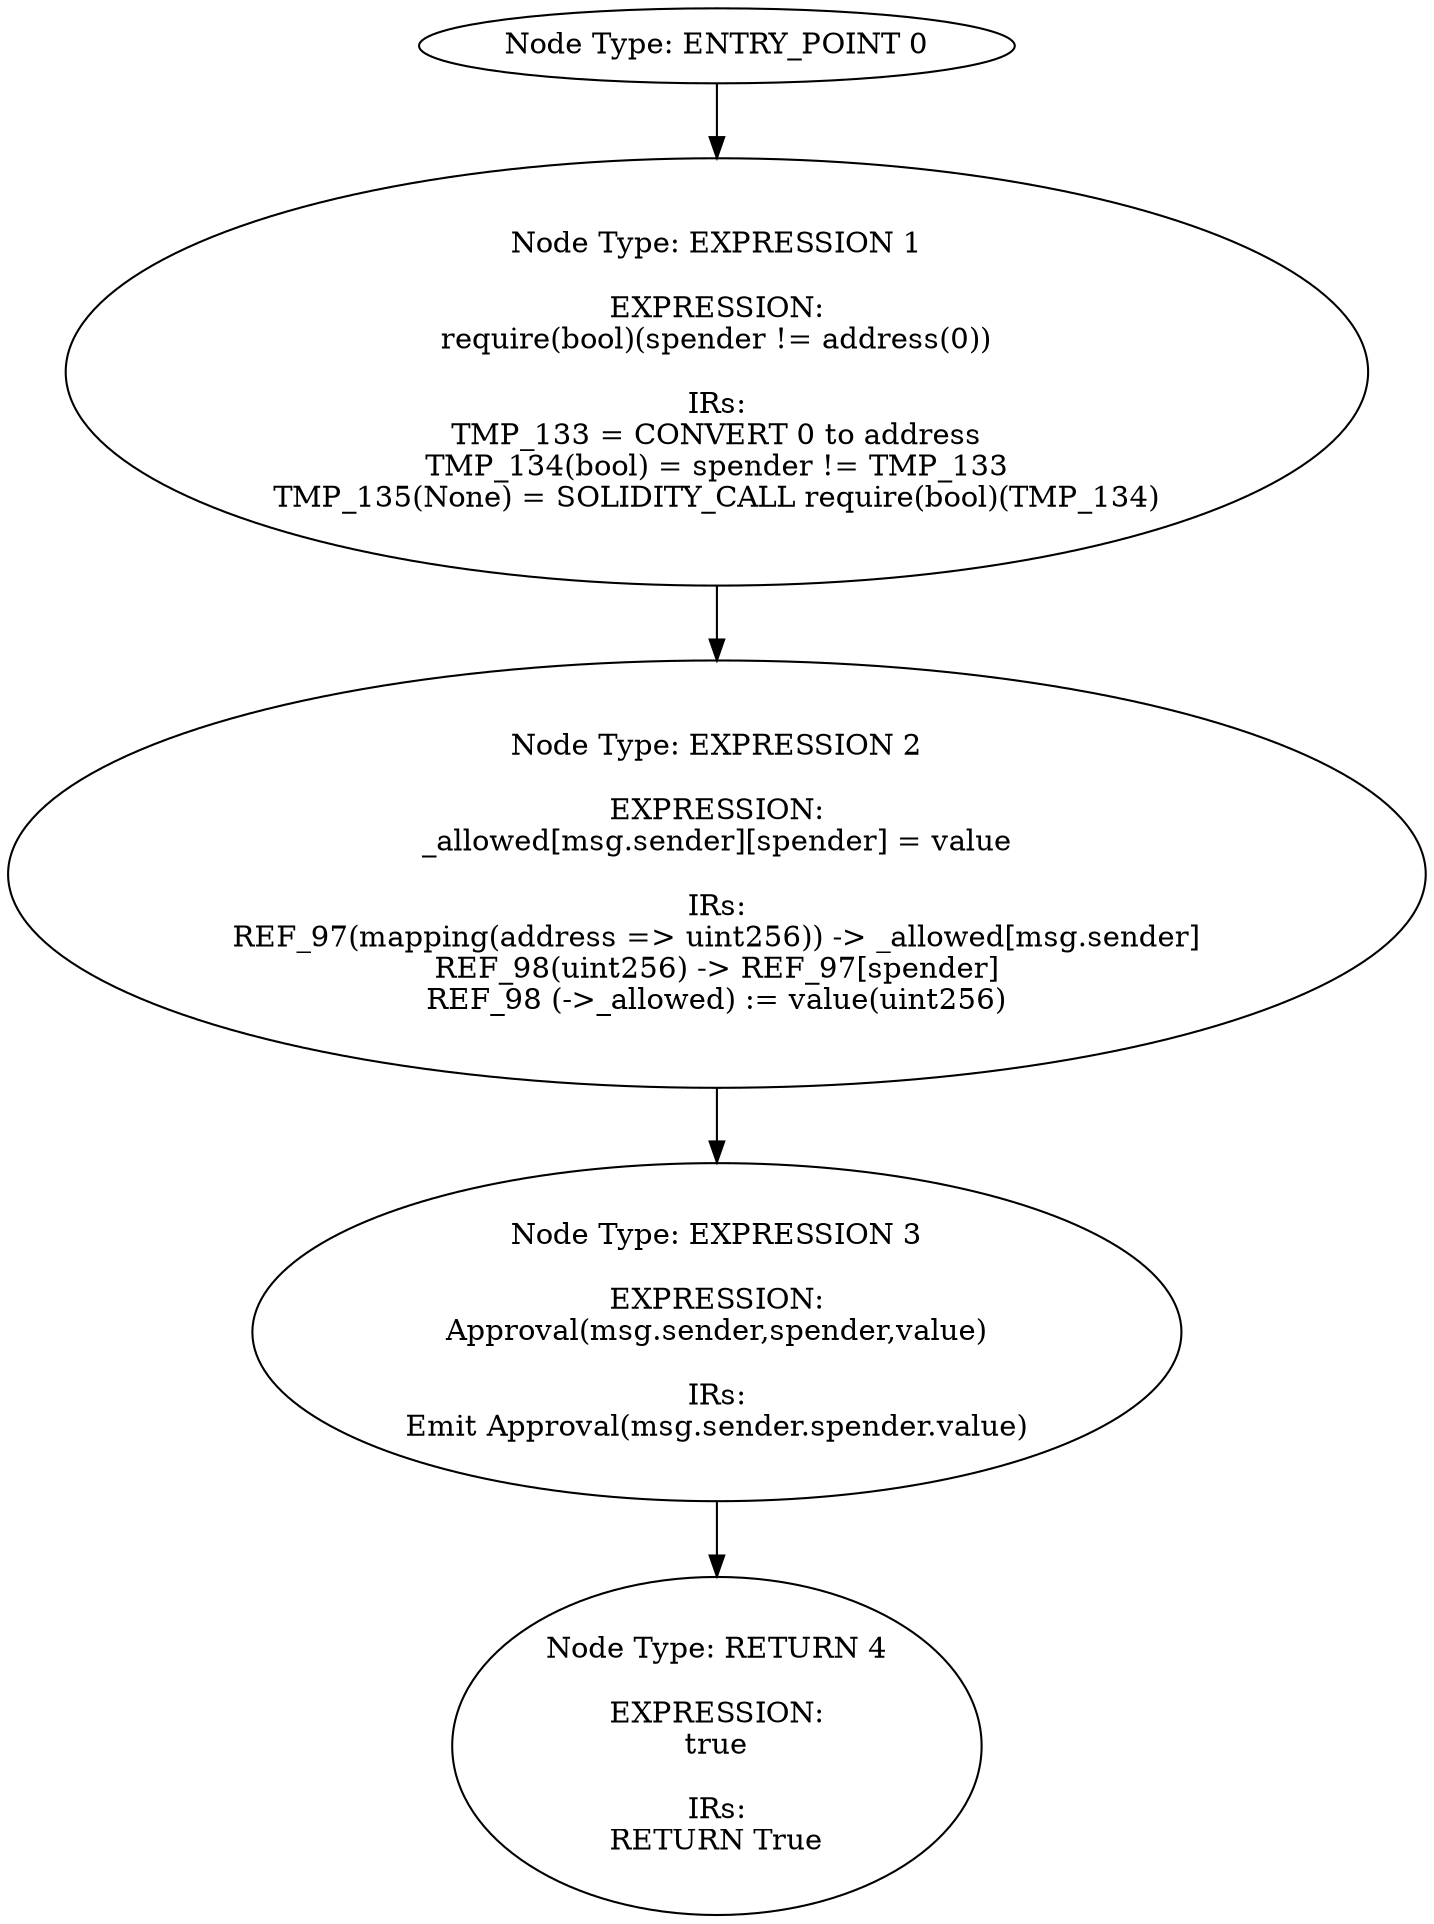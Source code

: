 digraph{
0[label="Node Type: ENTRY_POINT 0
"];
0->1;
1[label="Node Type: EXPRESSION 1

EXPRESSION:
require(bool)(spender != address(0))

IRs:
TMP_133 = CONVERT 0 to address
TMP_134(bool) = spender != TMP_133
TMP_135(None) = SOLIDITY_CALL require(bool)(TMP_134)"];
1->2;
2[label="Node Type: EXPRESSION 2

EXPRESSION:
_allowed[msg.sender][spender] = value

IRs:
REF_97(mapping(address => uint256)) -> _allowed[msg.sender]
REF_98(uint256) -> REF_97[spender]
REF_98 (->_allowed) := value(uint256)"];
2->3;
3[label="Node Type: EXPRESSION 3

EXPRESSION:
Approval(msg.sender,spender,value)

IRs:
Emit Approval(msg.sender.spender.value)"];
3->4;
4[label="Node Type: RETURN 4

EXPRESSION:
true

IRs:
RETURN True"];
}
